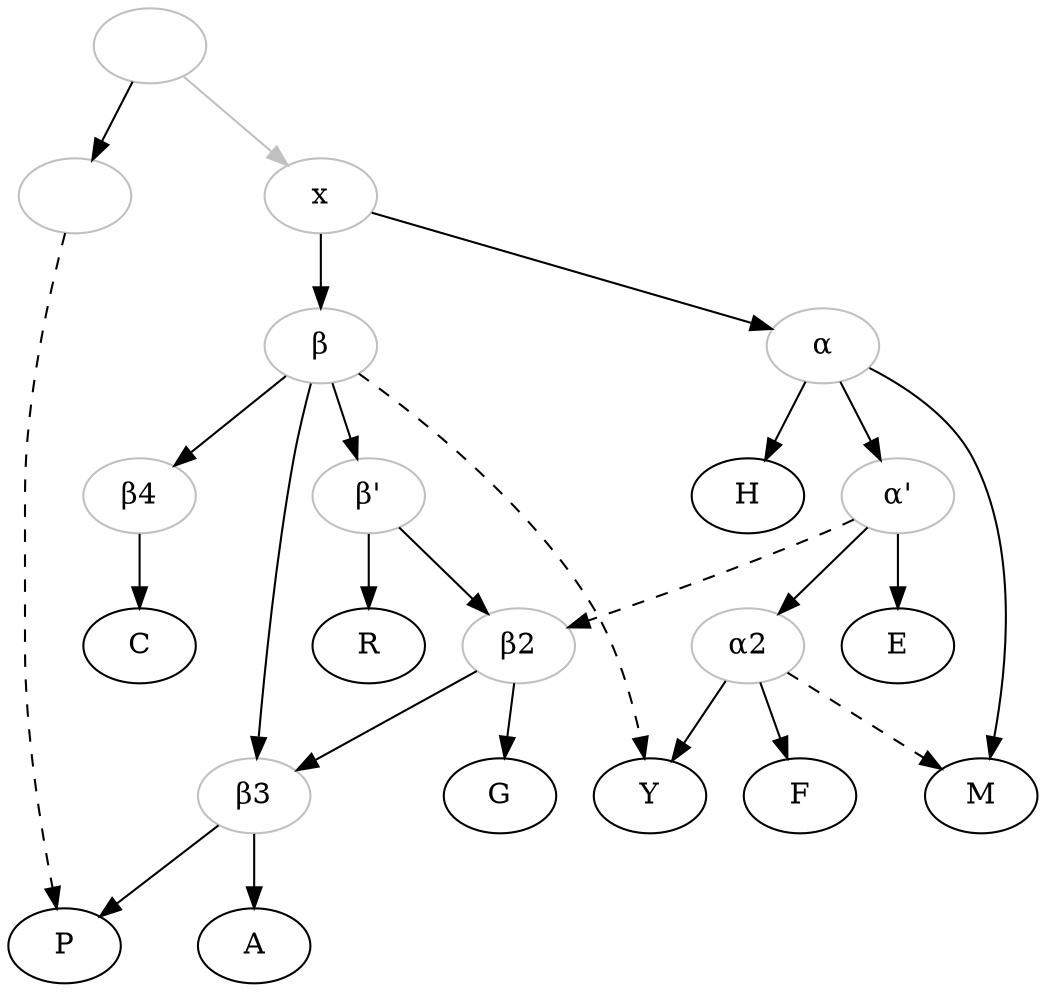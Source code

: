 digraph {
original[label="", color="grey"]
1[label="", color="grey"];
alpha[label="α", color="grey"];
alphaprime[label="α'", color="grey"];
alpha2[label="α2", color="grey"];
beta[label="β", color="grey"];
betaprime[label="β'", color="grey"];
beta2[label="β2", color="grey"];
beta3[label="β3", color="grey"];
beta4[label="β4", color="grey"];
x[color="grey"];
original->x[color="grey"];
x->alpha;
alpha->H;
alpha->M;
alpha->alphaprime;
alphaprime->alpha2;
alpha2->M[style=dashed];
alpha2->F;
alpha2->Y;
alphaprime->E;
alphaprime->beta2[style=dashed];
x->beta;
beta->Y[style=dashed];
beta->beta4;
beta4->C;
beta->beta3;
beta3->A;
beta3->P;
beta->betaprime;
betaprime->beta2;
beta2->beta3;
beta2->G;
betaprime->R;
1->P[style=dashed];
original->1;
}
